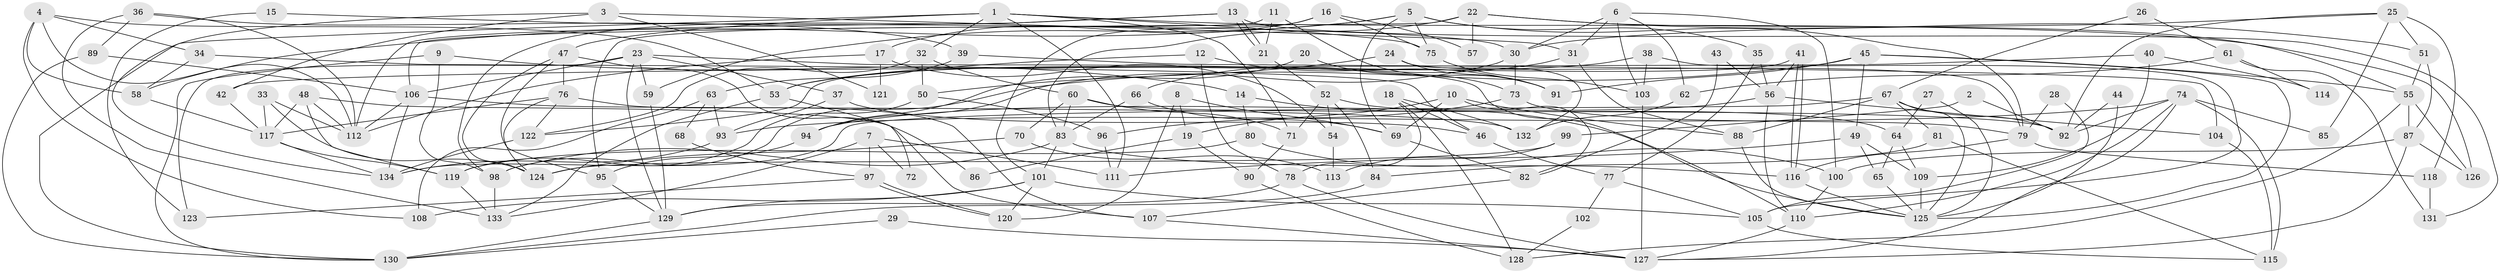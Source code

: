 // coarse degree distribution, {10: 0.02247191011235955, 6: 0.16853932584269662, 4: 0.23595505617977527, 5: 0.16853932584269662, 8: 0.056179775280898875, 3: 0.14606741573033707, 9: 0.033707865168539325, 2: 0.11235955056179775, 11: 0.011235955056179775, 7: 0.0449438202247191}
// Generated by graph-tools (version 1.1) at 2025/42/03/06/25 10:42:02]
// undirected, 134 vertices, 268 edges
graph export_dot {
graph [start="1"]
  node [color=gray90,style=filled];
  1;
  2;
  3;
  4;
  5;
  6;
  7;
  8;
  9;
  10;
  11;
  12;
  13;
  14;
  15;
  16;
  17;
  18;
  19;
  20;
  21;
  22;
  23;
  24;
  25;
  26;
  27;
  28;
  29;
  30;
  31;
  32;
  33;
  34;
  35;
  36;
  37;
  38;
  39;
  40;
  41;
  42;
  43;
  44;
  45;
  46;
  47;
  48;
  49;
  50;
  51;
  52;
  53;
  54;
  55;
  56;
  57;
  58;
  59;
  60;
  61;
  62;
  63;
  64;
  65;
  66;
  67;
  68;
  69;
  70;
  71;
  72;
  73;
  74;
  75;
  76;
  77;
  78;
  79;
  80;
  81;
  82;
  83;
  84;
  85;
  86;
  87;
  88;
  89;
  90;
  91;
  92;
  93;
  94;
  95;
  96;
  97;
  98;
  99;
  100;
  101;
  102;
  103;
  104;
  105;
  106;
  107;
  108;
  109;
  110;
  111;
  112;
  113;
  114;
  115;
  116;
  117;
  118;
  119;
  120;
  121;
  122;
  123;
  124;
  125;
  126;
  127;
  128;
  129;
  130;
  131;
  132;
  133;
  134;
  1 -- 32;
  1 -- 126;
  1 -- 47;
  1 -- 71;
  1 -- 75;
  1 -- 111;
  1 -- 130;
  2 -- 99;
  2 -- 92;
  3 -- 134;
  3 -- 31;
  3 -- 42;
  3 -- 121;
  4 -- 58;
  4 -- 112;
  4 -- 34;
  4 -- 53;
  4 -- 108;
  5 -- 59;
  5 -- 79;
  5 -- 35;
  5 -- 58;
  5 -- 69;
  5 -- 75;
  6 -- 31;
  6 -- 103;
  6 -- 30;
  6 -- 62;
  6 -- 100;
  7 -- 133;
  7 -- 111;
  7 -- 72;
  7 -- 97;
  8 -- 69;
  8 -- 19;
  8 -- 120;
  9 -- 98;
  9 -- 130;
  9 -- 14;
  10 -- 88;
  10 -- 82;
  10 -- 19;
  10 -- 69;
  11 -- 21;
  11 -- 95;
  11 -- 91;
  12 -- 91;
  12 -- 53;
  12 -- 78;
  13 -- 21;
  13 -- 21;
  13 -- 112;
  13 -- 98;
  13 -- 131;
  14 -- 125;
  14 -- 80;
  15 -- 123;
  15 -- 30;
  16 -- 75;
  16 -- 101;
  16 -- 17;
  16 -- 57;
  17 -- 112;
  17 -- 54;
  17 -- 121;
  18 -- 132;
  18 -- 46;
  18 -- 78;
  18 -- 128;
  19 -- 90;
  19 -- 86;
  20 -- 73;
  20 -- 94;
  21 -- 52;
  22 -- 55;
  22 -- 106;
  22 -- 51;
  22 -- 57;
  22 -- 83;
  23 -- 129;
  23 -- 110;
  23 -- 37;
  23 -- 59;
  23 -- 106;
  23 -- 123;
  24 -- 50;
  24 -- 91;
  24 -- 79;
  24 -- 132;
  25 -- 51;
  25 -- 92;
  25 -- 30;
  25 -- 85;
  25 -- 118;
  26 -- 67;
  26 -- 61;
  27 -- 125;
  27 -- 64;
  28 -- 105;
  28 -- 79;
  29 -- 127;
  29 -- 130;
  30 -- 73;
  30 -- 94;
  31 -- 66;
  31 -- 88;
  32 -- 60;
  32 -- 122;
  32 -- 50;
  33 -- 124;
  33 -- 117;
  33 -- 112;
  34 -- 46;
  34 -- 58;
  35 -- 56;
  35 -- 77;
  36 -- 112;
  36 -- 89;
  36 -- 39;
  36 -- 133;
  37 -- 93;
  37 -- 46;
  38 -- 53;
  38 -- 103;
  38 -- 105;
  39 -- 63;
  39 -- 104;
  40 -- 109;
  40 -- 42;
  40 -- 114;
  41 -- 122;
  41 -- 116;
  41 -- 116;
  41 -- 56;
  42 -- 117;
  43 -- 82;
  43 -- 56;
  44 -- 92;
  44 -- 125;
  45 -- 98;
  45 -- 125;
  45 -- 49;
  45 -- 55;
  45 -- 91;
  46 -- 77;
  47 -- 95;
  47 -- 76;
  47 -- 86;
  47 -- 124;
  48 -- 107;
  48 -- 117;
  48 -- 112;
  48 -- 119;
  49 -- 111;
  49 -- 65;
  49 -- 109;
  50 -- 119;
  50 -- 96;
  51 -- 55;
  51 -- 87;
  52 -- 71;
  52 -- 64;
  52 -- 54;
  52 -- 84;
  53 -- 133;
  53 -- 72;
  54 -- 113;
  55 -- 87;
  55 -- 126;
  55 -- 128;
  56 -- 110;
  56 -- 94;
  56 -- 104;
  58 -- 117;
  59 -- 129;
  60 -- 92;
  60 -- 83;
  60 -- 70;
  60 -- 71;
  61 -- 62;
  61 -- 131;
  61 -- 114;
  62 -- 132;
  63 -- 93;
  63 -- 108;
  63 -- 68;
  64 -- 109;
  64 -- 65;
  65 -- 125;
  66 -- 83;
  66 -- 69;
  67 -- 81;
  67 -- 134;
  67 -- 88;
  67 -- 92;
  67 -- 125;
  68 -- 97;
  69 -- 82;
  70 -- 124;
  70 -- 113;
  71 -- 90;
  73 -- 79;
  73 -- 96;
  74 -- 115;
  74 -- 127;
  74 -- 85;
  74 -- 92;
  74 -- 93;
  74 -- 110;
  75 -- 103;
  76 -- 117;
  76 -- 107;
  76 -- 122;
  76 -- 124;
  77 -- 105;
  77 -- 102;
  78 -- 127;
  78 -- 129;
  79 -- 116;
  79 -- 118;
  80 -- 100;
  80 -- 119;
  81 -- 115;
  81 -- 84;
  82 -- 107;
  83 -- 98;
  83 -- 101;
  83 -- 116;
  84 -- 130;
  87 -- 100;
  87 -- 126;
  87 -- 127;
  88 -- 125;
  89 -- 106;
  89 -- 130;
  90 -- 128;
  93 -- 134;
  94 -- 95;
  95 -- 129;
  96 -- 111;
  97 -- 120;
  97 -- 120;
  97 -- 123;
  98 -- 133;
  99 -- 113;
  99 -- 124;
  100 -- 110;
  101 -- 120;
  101 -- 105;
  101 -- 108;
  101 -- 129;
  102 -- 128;
  103 -- 127;
  104 -- 115;
  105 -- 115;
  106 -- 112;
  106 -- 132;
  106 -- 134;
  107 -- 127;
  109 -- 125;
  110 -- 127;
  116 -- 125;
  117 -- 119;
  117 -- 134;
  118 -- 131;
  119 -- 133;
  122 -- 134;
  129 -- 130;
}
